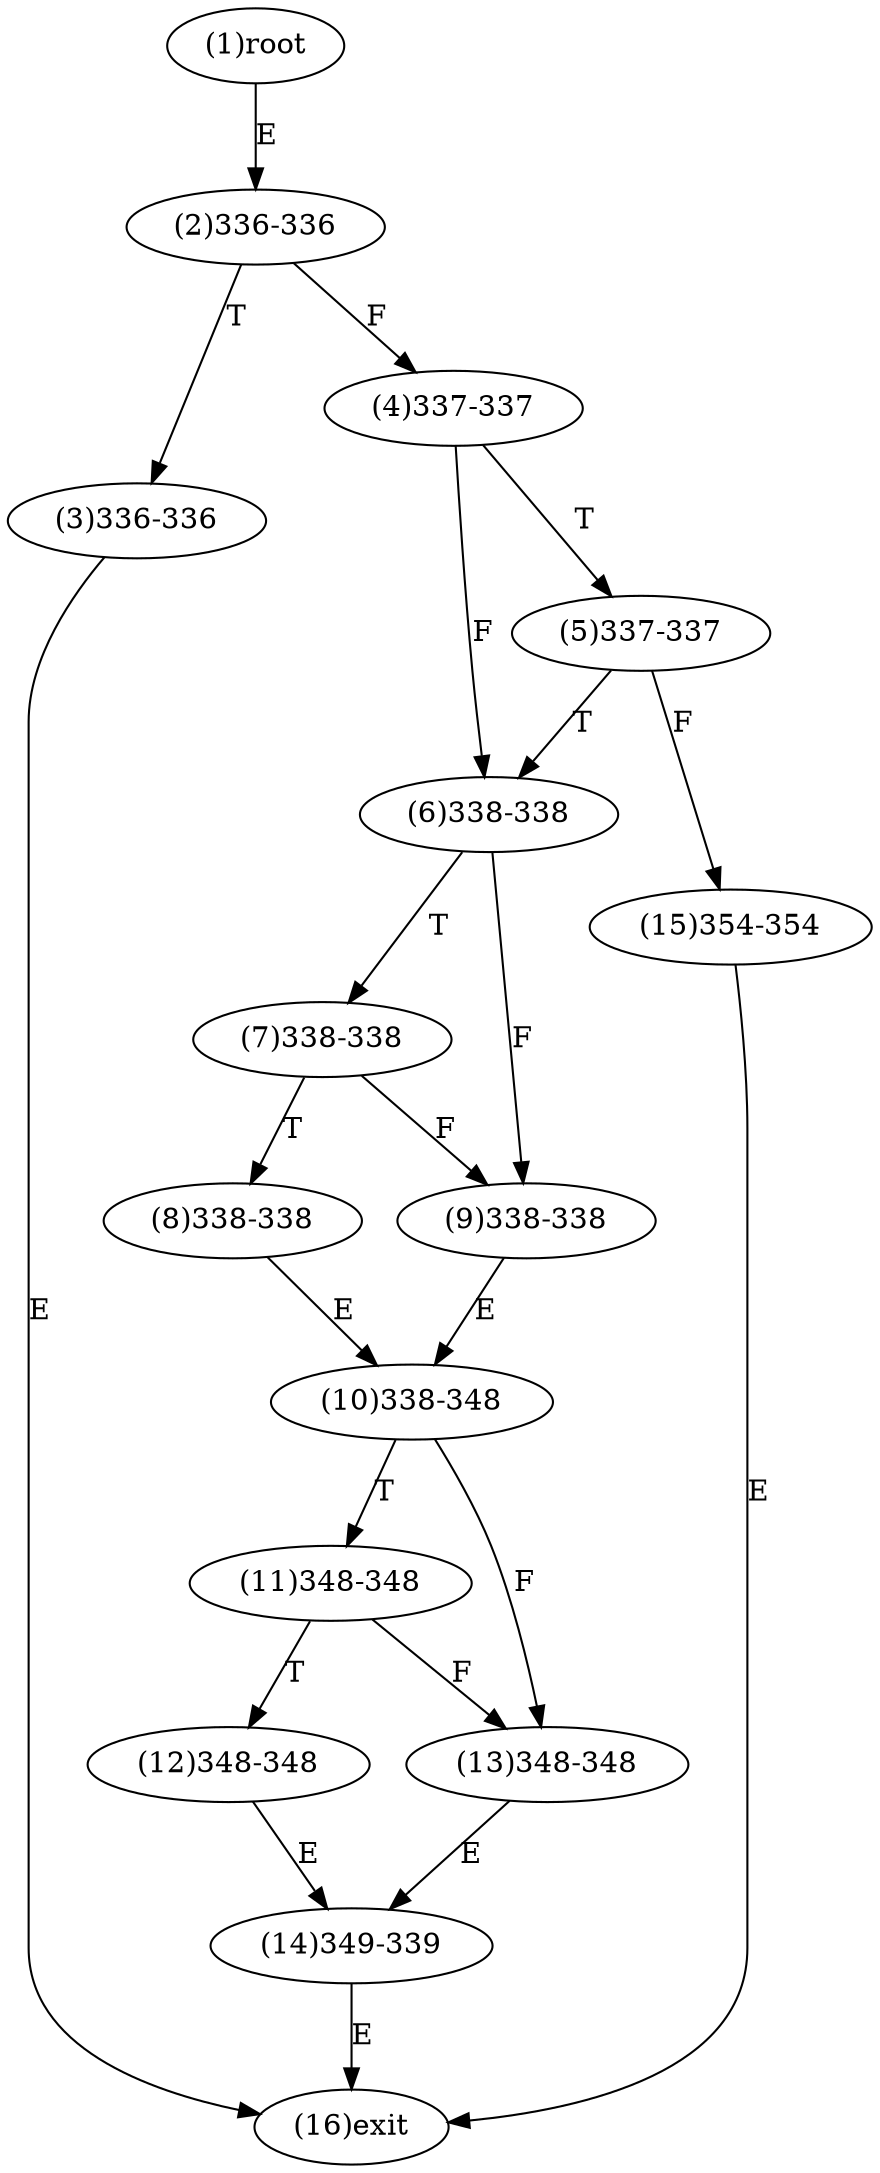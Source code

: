 digraph "" { 
1[ label="(1)root"];
2[ label="(2)336-336"];
3[ label="(3)336-336"];
4[ label="(4)337-337"];
5[ label="(5)337-337"];
6[ label="(6)338-338"];
7[ label="(7)338-338"];
8[ label="(8)338-338"];
9[ label="(9)338-338"];
10[ label="(10)338-348"];
11[ label="(11)348-348"];
12[ label="(12)348-348"];
13[ label="(13)348-348"];
14[ label="(14)349-339"];
15[ label="(15)354-354"];
16[ label="(16)exit"];
1->2[ label="E"];
2->4[ label="F"];
2->3[ label="T"];
3->16[ label="E"];
4->6[ label="F"];
4->5[ label="T"];
5->15[ label="F"];
5->6[ label="T"];
6->9[ label="F"];
6->7[ label="T"];
7->9[ label="F"];
7->8[ label="T"];
8->10[ label="E"];
9->10[ label="E"];
10->13[ label="F"];
10->11[ label="T"];
11->13[ label="F"];
11->12[ label="T"];
12->14[ label="E"];
13->14[ label="E"];
14->16[ label="E"];
15->16[ label="E"];
}
